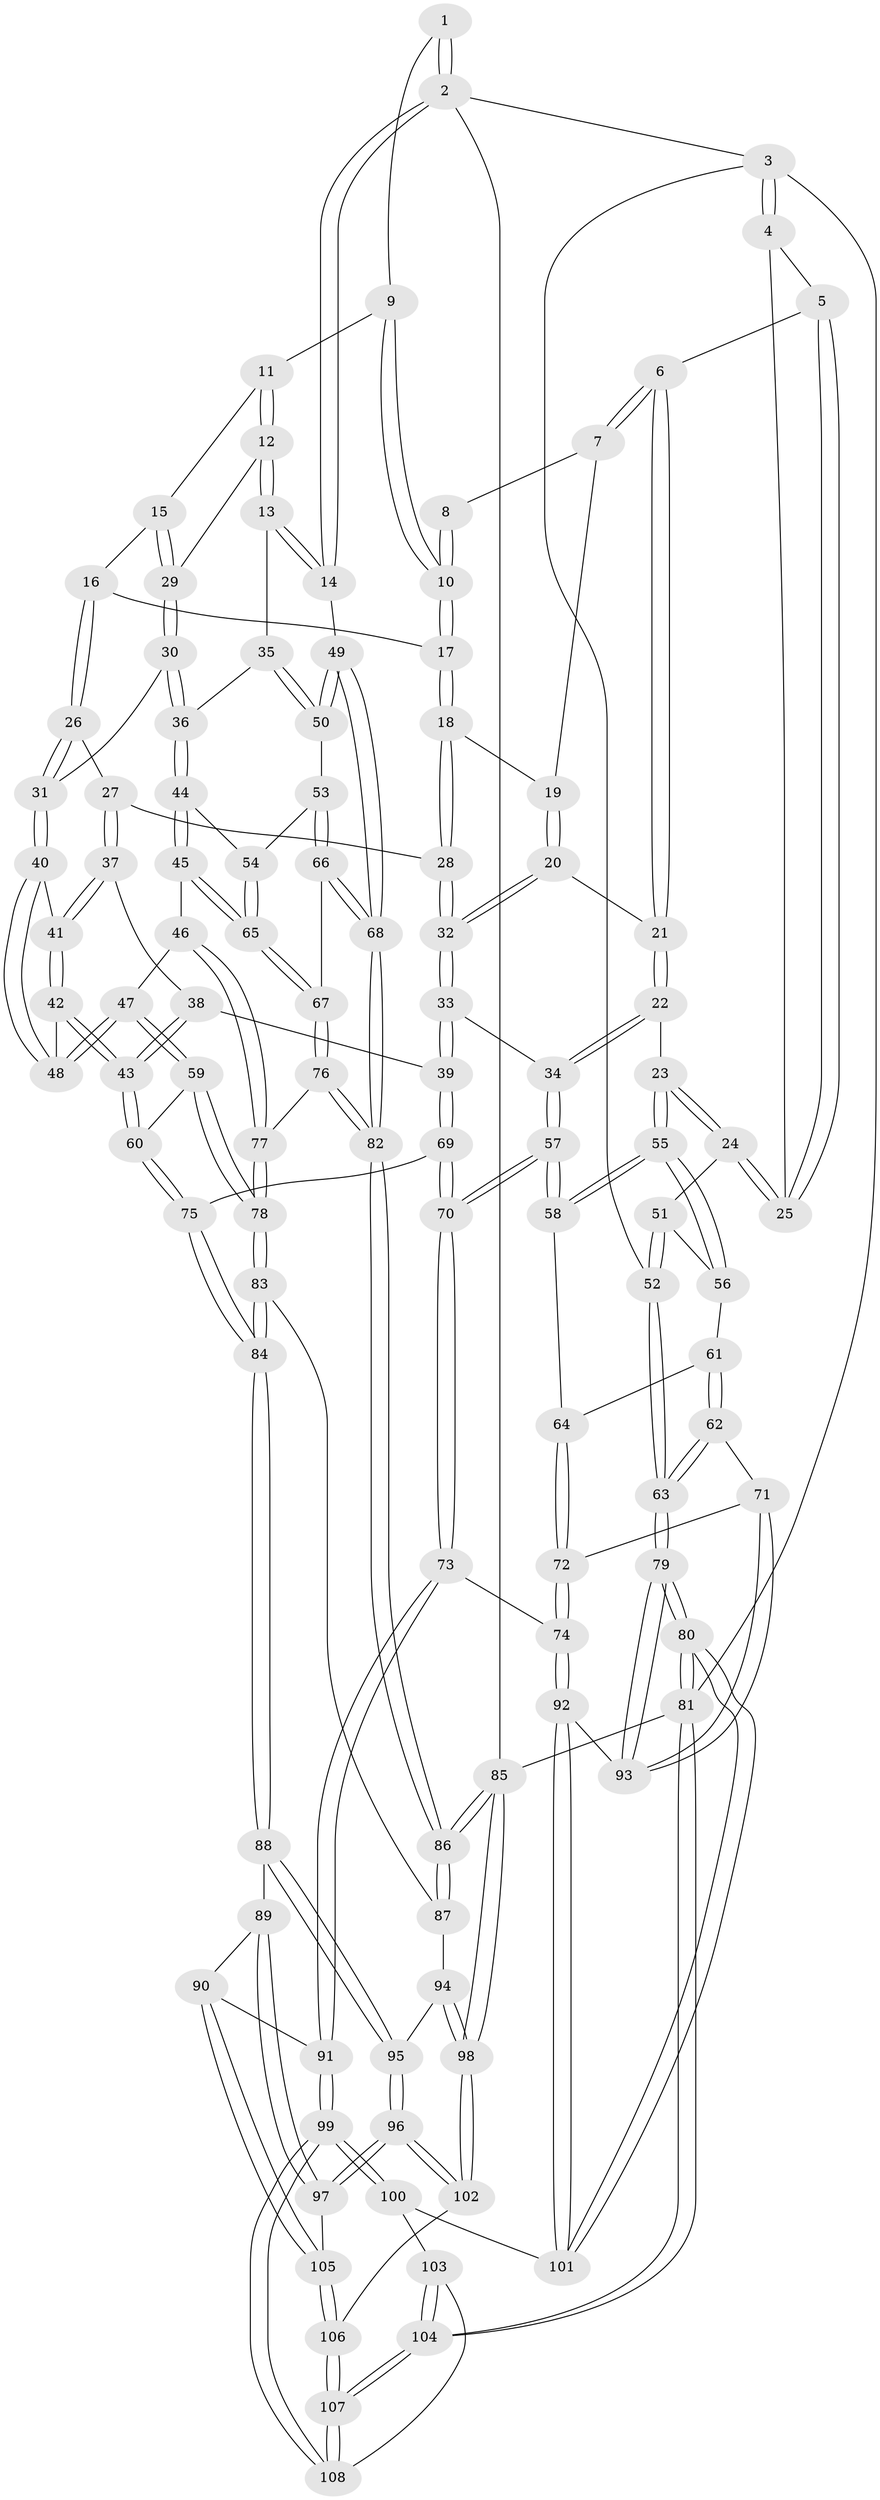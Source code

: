 // coarse degree distribution, {8: 0.013333333333333334, 3: 0.14666666666666667, 5: 0.41333333333333333, 4: 0.22666666666666666, 2: 0.013333333333333334, 7: 0.02666666666666667, 6: 0.16}
// Generated by graph-tools (version 1.1) at 2025/21/03/04/25 18:21:21]
// undirected, 108 vertices, 267 edges
graph export_dot {
graph [start="1"]
  node [color=gray90,style=filled];
  1 [pos="+0.7899268214642928+0"];
  2 [pos="+1+0"];
  3 [pos="+0+0"];
  4 [pos="+0+0"];
  5 [pos="+0.13621666379405153+0"];
  6 [pos="+0.23821016085944086+0"];
  7 [pos="+0.3428509317749191+0"];
  8 [pos="+0.5206059107933417+0"];
  9 [pos="+0.7955799001494496+0"];
  10 [pos="+0.6325788841810388+0.08596061385480623"];
  11 [pos="+0.8067631714694711+0"];
  12 [pos="+0.9128244168650989+0.11003376495590267"];
  13 [pos="+1+0.1521109101864721"];
  14 [pos="+1+0.11885172804052903"];
  15 [pos="+0.7232253282287592+0.1327251592338693"];
  16 [pos="+0.7086482266865788+0.1341772080123436"];
  17 [pos="+0.629650387643189+0.1126118303752218"];
  18 [pos="+0.590839516463167+0.1309614428996029"];
  19 [pos="+0.5597371808964089+0.10120007573021361"];
  20 [pos="+0.3798646679687353+0.14719830205129794"];
  21 [pos="+0.31116640321426287+0.07609708424150982"];
  22 [pos="+0.21409154985478707+0.3250439615858227"];
  23 [pos="+0.19269343584626766+0.3256717397014497"];
  24 [pos="+0.12586163419990984+0.3163243437456383"];
  25 [pos="+0.12461491760586166+0.3085883755053011"];
  26 [pos="+0.668734879037644+0.23255879633664603"];
  27 [pos="+0.5484311836607908+0.2567374405355588"];
  28 [pos="+0.5381712339128474+0.24894707023746687"];
  29 [pos="+0.8014295483805822+0.19393047512124978"];
  30 [pos="+0.7978112853089545+0.28676960314730054"];
  31 [pos="+0.7647186662558672+0.29313756077719666"];
  32 [pos="+0.4664772709596448+0.25270231149801226"];
  33 [pos="+0.4341641026081937+0.3050723651811967"];
  34 [pos="+0.27119496214963207+0.37314420438177526"];
  35 [pos="+0.8940776730632386+0.32457489520491234"];
  36 [pos="+0.8455614232894192+0.33145858573377157"];
  37 [pos="+0.5685884886263153+0.2877255102924257"];
  38 [pos="+0.554565789851159+0.35033690733338974"];
  39 [pos="+0.4724848430825407+0.4609994197673516"];
  40 [pos="+0.6883012944836111+0.3411073489403951"];
  41 [pos="+0.6247074606651822+0.3319843784625923"];
  42 [pos="+0.611057552149258+0.4245703193632987"];
  43 [pos="+0.5794624662129112+0.5127015078750394"];
  44 [pos="+0.8392931412717007+0.36336356894356486"];
  45 [pos="+0.7859090199208795+0.4777193319087511"];
  46 [pos="+0.7562349058011125+0.4868185909166118"];
  47 [pos="+0.7316341075879106+0.48976606465796"];
  48 [pos="+0.6958897655465152+0.3934090474445626"];
  49 [pos="+1+0.4424532910647946"];
  50 [pos="+1+0.3961646274800711"];
  51 [pos="+0.08671917073829616+0.33064847544701825"];
  52 [pos="+0+0.334261946702839"];
  53 [pos="+0.9280555971708353+0.45963850775359666"];
  54 [pos="+0.9214122442676996+0.4593748471342678"];
  55 [pos="+0.14149990840515012+0.48469020897391"];
  56 [pos="+0.09229335539473142+0.4392836148255394"];
  57 [pos="+0.32764698514591495+0.6197450167311347"];
  58 [pos="+0.14288675598782877+0.48908287795537947"];
  59 [pos="+0.6730080847373194+0.5262210748882418"];
  60 [pos="+0.5736321444525448+0.5425530394405554"];
  61 [pos="+0.09072717245061594+0.4414010563915864"];
  62 [pos="+0+0.5963152740739212"];
  63 [pos="+0+0.5827240000253724"];
  64 [pos="+0.08503367410685513+0.515674607967028"];
  65 [pos="+0.8475155660227122+0.5204467895562112"];
  66 [pos="+0.9532753354773075+0.5050616960103927"];
  67 [pos="+0.8886340175053499+0.5804022129097806"];
  68 [pos="+1+0.4889608965878805"];
  69 [pos="+0.48164592512783044+0.5981293590550861"];
  70 [pos="+0.3327471449851292+0.6308673568301493"];
  71 [pos="+0+0.5975062287511823"];
  72 [pos="+0+0.6080973883125607"];
  73 [pos="+0.3041451201922437+0.6677990401219888"];
  74 [pos="+0.20345943269255717+0.692204459394624"];
  75 [pos="+0.48489685609943867+0.59859052637013"];
  76 [pos="+0.898377409881853+0.620026807963528"];
  77 [pos="+0.8001063905400884+0.6540762902599084"];
  78 [pos="+0.7701710464615618+0.673430860522599"];
  79 [pos="+0+0.7984201980395786"];
  80 [pos="+0+1"];
  81 [pos="+0+1"];
  82 [pos="+1+0.8728460198647695"];
  83 [pos="+0.7530169436340265+0.7060889013740216"];
  84 [pos="+0.5847732426015515+0.7177318694374087"];
  85 [pos="+1+1"];
  86 [pos="+1+0.9642803030615896"];
  87 [pos="+0.7759421198057446+0.7515741914027534"];
  88 [pos="+0.5855891560886342+0.7249218234439415"];
  89 [pos="+0.5671403917775978+0.8004431902851897"];
  90 [pos="+0.4335370908187586+0.8808266152878684"];
  91 [pos="+0.3411452971660905+0.8296031815640167"];
  92 [pos="+0.10376956363344537+0.8439035036756802"];
  93 [pos="+0.0594667449722394+0.8286715750935035"];
  94 [pos="+0.7399336015015973+0.8336666067318032"];
  95 [pos="+0.6965824513755353+0.8448819873862743"];
  96 [pos="+0.6459089666491357+0.9517014407565909"];
  97 [pos="+0.5859723717721308+0.9024381394958011"];
  98 [pos="+1+1"];
  99 [pos="+0.2817189814787016+0.9645072118225096"];
  100 [pos="+0.10952929835815249+0.8673621870465891"];
  101 [pos="+0.10339919525559636+0.8526871799412877"];
  102 [pos="+0.7457467917207259+1"];
  103 [pos="+0.10718072543161704+0.918861832580848"];
  104 [pos="+0+1"];
  105 [pos="+0.47182452176522843+0.9308661195626335"];
  106 [pos="+0.46734678299207005+1"];
  107 [pos="+0.2834898721728847+1"];
  108 [pos="+0.2750742498811898+1"];
  1 -- 2;
  1 -- 2;
  1 -- 9;
  2 -- 3;
  2 -- 14;
  2 -- 14;
  2 -- 85;
  3 -- 4;
  3 -- 4;
  3 -- 52;
  3 -- 81;
  4 -- 5;
  4 -- 25;
  5 -- 6;
  5 -- 25;
  5 -- 25;
  6 -- 7;
  6 -- 7;
  6 -- 21;
  6 -- 21;
  7 -- 8;
  7 -- 19;
  8 -- 10;
  8 -- 10;
  9 -- 10;
  9 -- 10;
  9 -- 11;
  10 -- 17;
  10 -- 17;
  11 -- 12;
  11 -- 12;
  11 -- 15;
  12 -- 13;
  12 -- 13;
  12 -- 29;
  13 -- 14;
  13 -- 14;
  13 -- 35;
  14 -- 49;
  15 -- 16;
  15 -- 29;
  15 -- 29;
  16 -- 17;
  16 -- 26;
  16 -- 26;
  17 -- 18;
  17 -- 18;
  18 -- 19;
  18 -- 28;
  18 -- 28;
  19 -- 20;
  19 -- 20;
  20 -- 21;
  20 -- 32;
  20 -- 32;
  21 -- 22;
  21 -- 22;
  22 -- 23;
  22 -- 34;
  22 -- 34;
  23 -- 24;
  23 -- 24;
  23 -- 55;
  23 -- 55;
  24 -- 25;
  24 -- 25;
  24 -- 51;
  26 -- 27;
  26 -- 31;
  26 -- 31;
  27 -- 28;
  27 -- 37;
  27 -- 37;
  28 -- 32;
  28 -- 32;
  29 -- 30;
  29 -- 30;
  30 -- 31;
  30 -- 36;
  30 -- 36;
  31 -- 40;
  31 -- 40;
  32 -- 33;
  32 -- 33;
  33 -- 34;
  33 -- 39;
  33 -- 39;
  34 -- 57;
  34 -- 57;
  35 -- 36;
  35 -- 50;
  35 -- 50;
  36 -- 44;
  36 -- 44;
  37 -- 38;
  37 -- 41;
  37 -- 41;
  38 -- 39;
  38 -- 43;
  38 -- 43;
  39 -- 69;
  39 -- 69;
  40 -- 41;
  40 -- 48;
  40 -- 48;
  41 -- 42;
  41 -- 42;
  42 -- 43;
  42 -- 43;
  42 -- 48;
  43 -- 60;
  43 -- 60;
  44 -- 45;
  44 -- 45;
  44 -- 54;
  45 -- 46;
  45 -- 65;
  45 -- 65;
  46 -- 47;
  46 -- 77;
  46 -- 77;
  47 -- 48;
  47 -- 48;
  47 -- 59;
  47 -- 59;
  49 -- 50;
  49 -- 50;
  49 -- 68;
  49 -- 68;
  50 -- 53;
  51 -- 52;
  51 -- 52;
  51 -- 56;
  52 -- 63;
  52 -- 63;
  53 -- 54;
  53 -- 66;
  53 -- 66;
  54 -- 65;
  54 -- 65;
  55 -- 56;
  55 -- 56;
  55 -- 58;
  55 -- 58;
  56 -- 61;
  57 -- 58;
  57 -- 58;
  57 -- 70;
  57 -- 70;
  58 -- 64;
  59 -- 60;
  59 -- 78;
  59 -- 78;
  60 -- 75;
  60 -- 75;
  61 -- 62;
  61 -- 62;
  61 -- 64;
  62 -- 63;
  62 -- 63;
  62 -- 71;
  63 -- 79;
  63 -- 79;
  64 -- 72;
  64 -- 72;
  65 -- 67;
  65 -- 67;
  66 -- 67;
  66 -- 68;
  66 -- 68;
  67 -- 76;
  67 -- 76;
  68 -- 82;
  68 -- 82;
  69 -- 70;
  69 -- 70;
  69 -- 75;
  70 -- 73;
  70 -- 73;
  71 -- 72;
  71 -- 93;
  71 -- 93;
  72 -- 74;
  72 -- 74;
  73 -- 74;
  73 -- 91;
  73 -- 91;
  74 -- 92;
  74 -- 92;
  75 -- 84;
  75 -- 84;
  76 -- 77;
  76 -- 82;
  76 -- 82;
  77 -- 78;
  77 -- 78;
  78 -- 83;
  78 -- 83;
  79 -- 80;
  79 -- 80;
  79 -- 93;
  79 -- 93;
  80 -- 81;
  80 -- 81;
  80 -- 101;
  80 -- 101;
  81 -- 104;
  81 -- 104;
  81 -- 85;
  82 -- 86;
  82 -- 86;
  83 -- 84;
  83 -- 84;
  83 -- 87;
  84 -- 88;
  84 -- 88;
  85 -- 86;
  85 -- 86;
  85 -- 98;
  85 -- 98;
  86 -- 87;
  86 -- 87;
  87 -- 94;
  88 -- 89;
  88 -- 95;
  88 -- 95;
  89 -- 90;
  89 -- 97;
  89 -- 97;
  90 -- 91;
  90 -- 105;
  90 -- 105;
  91 -- 99;
  91 -- 99;
  92 -- 93;
  92 -- 101;
  92 -- 101;
  94 -- 95;
  94 -- 98;
  94 -- 98;
  95 -- 96;
  95 -- 96;
  96 -- 97;
  96 -- 97;
  96 -- 102;
  96 -- 102;
  97 -- 105;
  98 -- 102;
  98 -- 102;
  99 -- 100;
  99 -- 100;
  99 -- 108;
  99 -- 108;
  100 -- 101;
  100 -- 103;
  102 -- 106;
  103 -- 104;
  103 -- 104;
  103 -- 108;
  104 -- 107;
  104 -- 107;
  105 -- 106;
  105 -- 106;
  106 -- 107;
  106 -- 107;
  107 -- 108;
  107 -- 108;
}
